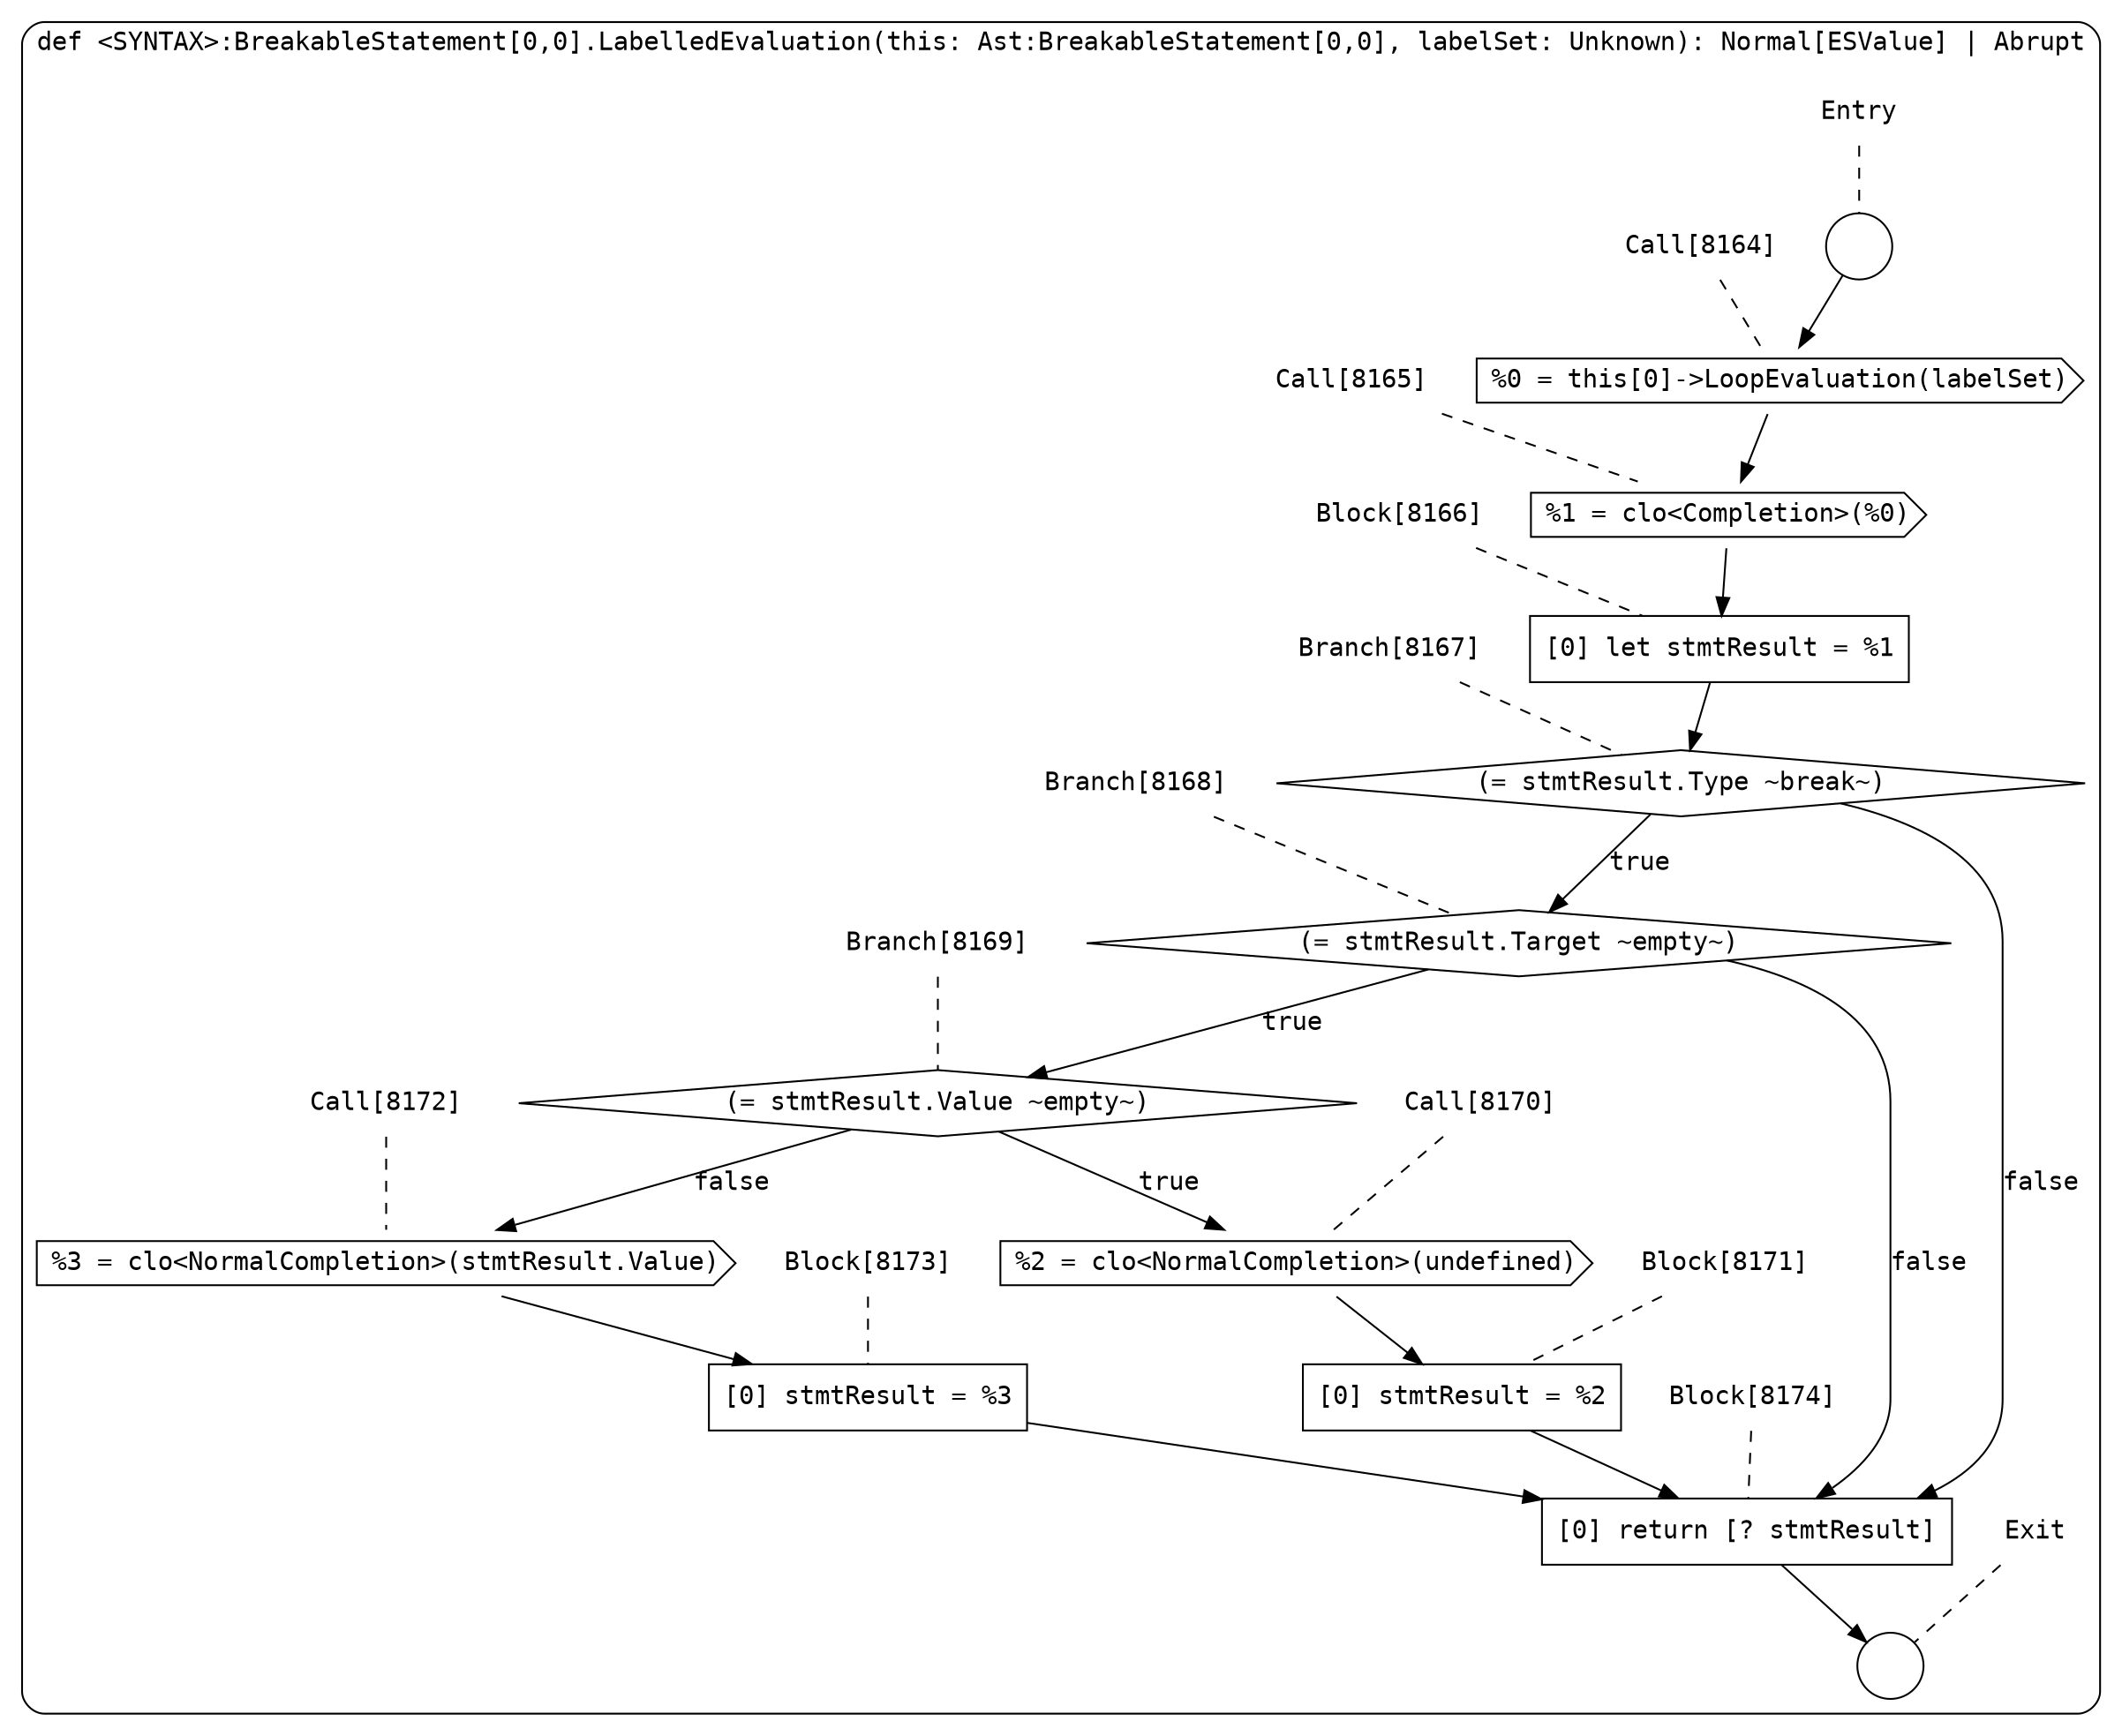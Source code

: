 digraph {
  graph [fontname = "Consolas"]
  node [fontname = "Consolas"]
  edge [fontname = "Consolas"]
  subgraph cluster1487 {
    label = "def <SYNTAX>:BreakableStatement[0,0].LabelledEvaluation(this: Ast:BreakableStatement[0,0], labelSet: Unknown): Normal[ESValue] | Abrupt"
    style = rounded
    cluster1487_entry_name [shape=none, label=<<font color="black">Entry</font>>]
    cluster1487_entry_name -> cluster1487_entry [arrowhead=none, color="black", style=dashed]
    cluster1487_entry [shape=circle label=" " color="black" fillcolor="white" style=filled]
    cluster1487_entry -> node8164 [color="black"]
    cluster1487_exit_name [shape=none, label=<<font color="black">Exit</font>>]
    cluster1487_exit_name -> cluster1487_exit [arrowhead=none, color="black", style=dashed]
    cluster1487_exit [shape=circle label=" " color="black" fillcolor="white" style=filled]
    node8164_name [shape=none, label=<<font color="black">Call[8164]</font>>]
    node8164_name -> node8164 [arrowhead=none, color="black", style=dashed]
    node8164 [shape=cds, label=<<font color="black">%0 = this[0]-&gt;LoopEvaluation(labelSet)</font>> color="black" fillcolor="white", style=filled]
    node8164 -> node8165 [color="black"]
    node8165_name [shape=none, label=<<font color="black">Call[8165]</font>>]
    node8165_name -> node8165 [arrowhead=none, color="black", style=dashed]
    node8165 [shape=cds, label=<<font color="black">%1 = clo&lt;Completion&gt;(%0)</font>> color="black" fillcolor="white", style=filled]
    node8165 -> node8166 [color="black"]
    node8166_name [shape=none, label=<<font color="black">Block[8166]</font>>]
    node8166_name -> node8166 [arrowhead=none, color="black", style=dashed]
    node8166 [shape=box, label=<<font color="black">[0] let stmtResult = %1<BR ALIGN="LEFT"/></font>> color="black" fillcolor="white", style=filled]
    node8166 -> node8167 [color="black"]
    node8167_name [shape=none, label=<<font color="black">Branch[8167]</font>>]
    node8167_name -> node8167 [arrowhead=none, color="black", style=dashed]
    node8167 [shape=diamond, label=<<font color="black">(= stmtResult.Type ~break~)</font>> color="black" fillcolor="white", style=filled]
    node8167 -> node8168 [label=<<font color="black">true</font>> color="black"]
    node8167 -> node8174 [label=<<font color="black">false</font>> color="black"]
    node8168_name [shape=none, label=<<font color="black">Branch[8168]</font>>]
    node8168_name -> node8168 [arrowhead=none, color="black", style=dashed]
    node8168 [shape=diamond, label=<<font color="black">(= stmtResult.Target ~empty~)</font>> color="black" fillcolor="white", style=filled]
    node8168 -> node8169 [label=<<font color="black">true</font>> color="black"]
    node8168 -> node8174 [label=<<font color="black">false</font>> color="black"]
    node8174_name [shape=none, label=<<font color="black">Block[8174]</font>>]
    node8174_name -> node8174 [arrowhead=none, color="black", style=dashed]
    node8174 [shape=box, label=<<font color="black">[0] return [? stmtResult]<BR ALIGN="LEFT"/></font>> color="black" fillcolor="white", style=filled]
    node8174 -> cluster1487_exit [color="black"]
    node8169_name [shape=none, label=<<font color="black">Branch[8169]</font>>]
    node8169_name -> node8169 [arrowhead=none, color="black", style=dashed]
    node8169 [shape=diamond, label=<<font color="black">(= stmtResult.Value ~empty~)</font>> color="black" fillcolor="white", style=filled]
    node8169 -> node8170 [label=<<font color="black">true</font>> color="black"]
    node8169 -> node8172 [label=<<font color="black">false</font>> color="black"]
    node8170_name [shape=none, label=<<font color="black">Call[8170]</font>>]
    node8170_name -> node8170 [arrowhead=none, color="black", style=dashed]
    node8170 [shape=cds, label=<<font color="black">%2 = clo&lt;NormalCompletion&gt;(undefined)</font>> color="black" fillcolor="white", style=filled]
    node8170 -> node8171 [color="black"]
    node8172_name [shape=none, label=<<font color="black">Call[8172]</font>>]
    node8172_name -> node8172 [arrowhead=none, color="black", style=dashed]
    node8172 [shape=cds, label=<<font color="black">%3 = clo&lt;NormalCompletion&gt;(stmtResult.Value)</font>> color="black" fillcolor="white", style=filled]
    node8172 -> node8173 [color="black"]
    node8171_name [shape=none, label=<<font color="black">Block[8171]</font>>]
    node8171_name -> node8171 [arrowhead=none, color="black", style=dashed]
    node8171 [shape=box, label=<<font color="black">[0] stmtResult = %2<BR ALIGN="LEFT"/></font>> color="black" fillcolor="white", style=filled]
    node8171 -> node8174 [color="black"]
    node8173_name [shape=none, label=<<font color="black">Block[8173]</font>>]
    node8173_name -> node8173 [arrowhead=none, color="black", style=dashed]
    node8173 [shape=box, label=<<font color="black">[0] stmtResult = %3<BR ALIGN="LEFT"/></font>> color="black" fillcolor="white", style=filled]
    node8173 -> node8174 [color="black"]
  }
}